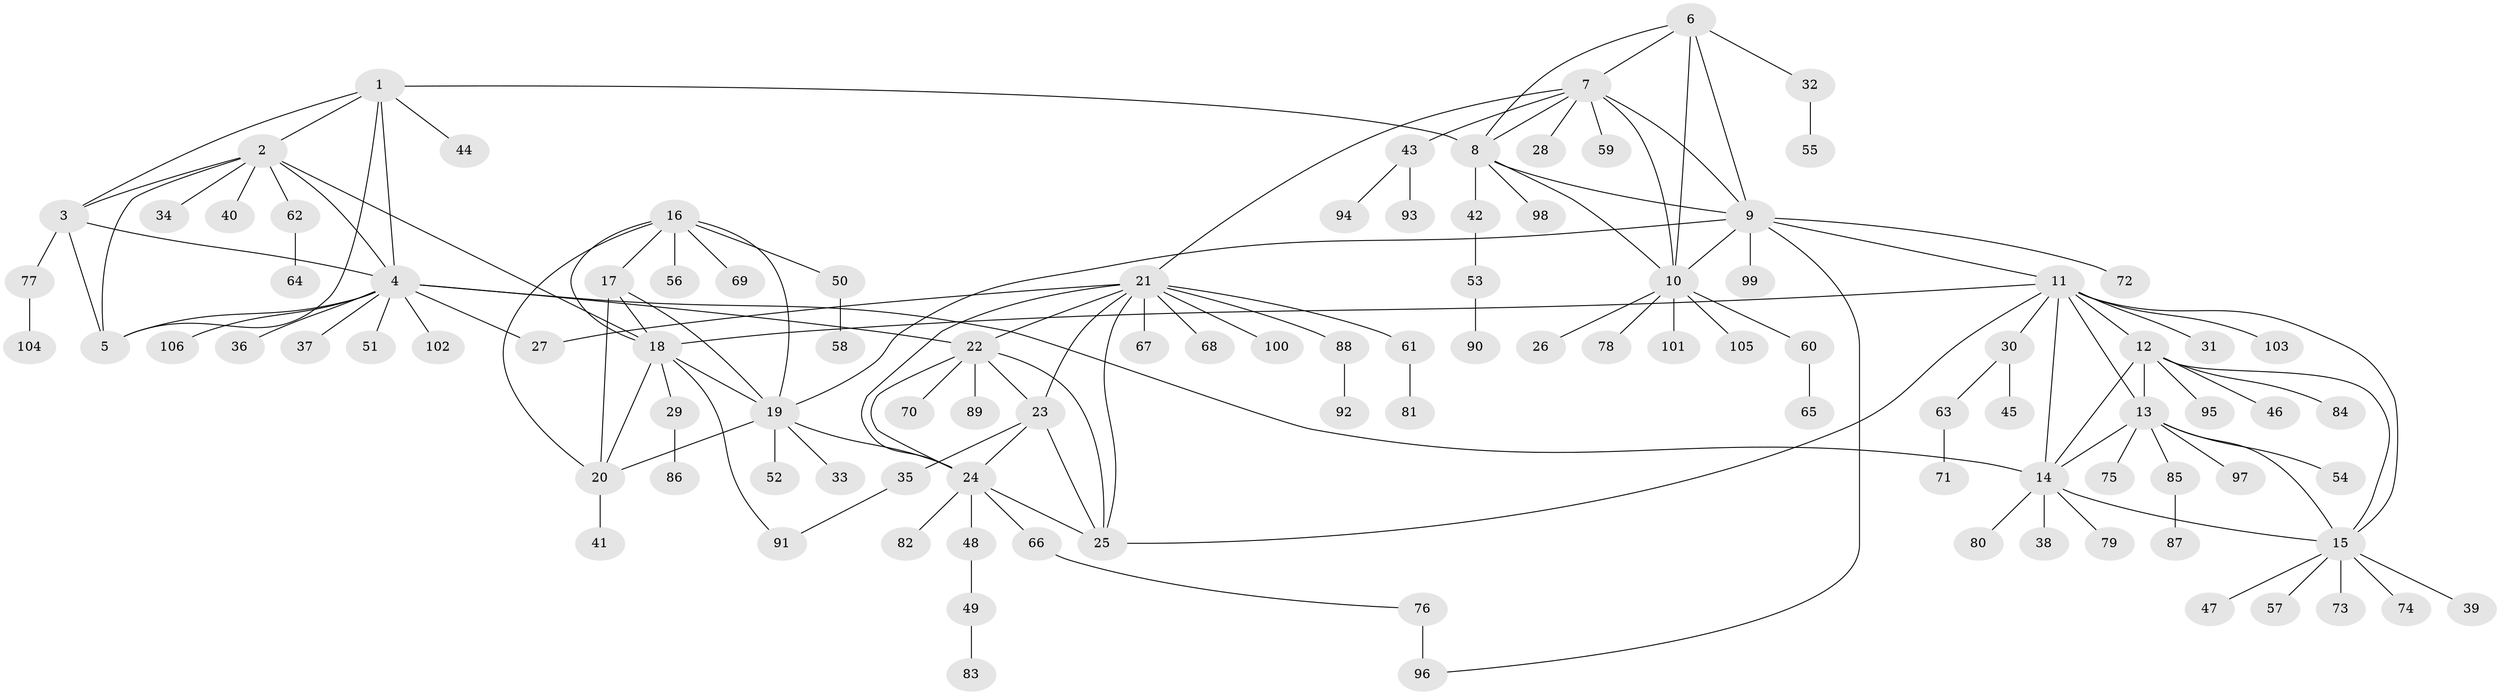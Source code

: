 // coarse degree distribution, {13: 0.024390243902439025, 7: 0.036585365853658534, 4: 0.024390243902439025, 3: 0.024390243902439025, 6: 0.06097560975609756, 11: 0.012195121951219513, 10: 0.036585365853658534, 5: 0.024390243902439025, 1: 0.6585365853658537, 2: 0.0975609756097561}
// Generated by graph-tools (version 1.1) at 2025/42/03/06/25 10:42:09]
// undirected, 106 vertices, 144 edges
graph export_dot {
graph [start="1"]
  node [color=gray90,style=filled];
  1;
  2;
  3;
  4;
  5;
  6;
  7;
  8;
  9;
  10;
  11;
  12;
  13;
  14;
  15;
  16;
  17;
  18;
  19;
  20;
  21;
  22;
  23;
  24;
  25;
  26;
  27;
  28;
  29;
  30;
  31;
  32;
  33;
  34;
  35;
  36;
  37;
  38;
  39;
  40;
  41;
  42;
  43;
  44;
  45;
  46;
  47;
  48;
  49;
  50;
  51;
  52;
  53;
  54;
  55;
  56;
  57;
  58;
  59;
  60;
  61;
  62;
  63;
  64;
  65;
  66;
  67;
  68;
  69;
  70;
  71;
  72;
  73;
  74;
  75;
  76;
  77;
  78;
  79;
  80;
  81;
  82;
  83;
  84;
  85;
  86;
  87;
  88;
  89;
  90;
  91;
  92;
  93;
  94;
  95;
  96;
  97;
  98;
  99;
  100;
  101;
  102;
  103;
  104;
  105;
  106;
  1 -- 2;
  1 -- 3;
  1 -- 4;
  1 -- 5;
  1 -- 8;
  1 -- 44;
  2 -- 3;
  2 -- 4;
  2 -- 5;
  2 -- 18;
  2 -- 34;
  2 -- 40;
  2 -- 62;
  3 -- 4;
  3 -- 5;
  3 -- 77;
  4 -- 5;
  4 -- 14;
  4 -- 22;
  4 -- 27;
  4 -- 36;
  4 -- 37;
  4 -- 51;
  4 -- 102;
  4 -- 106;
  6 -- 7;
  6 -- 8;
  6 -- 9;
  6 -- 10;
  6 -- 32;
  7 -- 8;
  7 -- 9;
  7 -- 10;
  7 -- 21;
  7 -- 28;
  7 -- 43;
  7 -- 59;
  8 -- 9;
  8 -- 10;
  8 -- 42;
  8 -- 98;
  9 -- 10;
  9 -- 11;
  9 -- 19;
  9 -- 72;
  9 -- 96;
  9 -- 99;
  10 -- 26;
  10 -- 60;
  10 -- 78;
  10 -- 101;
  10 -- 105;
  11 -- 12;
  11 -- 13;
  11 -- 14;
  11 -- 15;
  11 -- 18;
  11 -- 25;
  11 -- 30;
  11 -- 31;
  11 -- 103;
  12 -- 13;
  12 -- 14;
  12 -- 15;
  12 -- 46;
  12 -- 84;
  12 -- 95;
  13 -- 14;
  13 -- 15;
  13 -- 54;
  13 -- 75;
  13 -- 85;
  13 -- 97;
  14 -- 15;
  14 -- 38;
  14 -- 79;
  14 -- 80;
  15 -- 39;
  15 -- 47;
  15 -- 57;
  15 -- 73;
  15 -- 74;
  16 -- 17;
  16 -- 18;
  16 -- 19;
  16 -- 20;
  16 -- 50;
  16 -- 56;
  16 -- 69;
  17 -- 18;
  17 -- 19;
  17 -- 20;
  18 -- 19;
  18 -- 20;
  18 -- 29;
  18 -- 91;
  19 -- 20;
  19 -- 24;
  19 -- 33;
  19 -- 52;
  20 -- 41;
  21 -- 22;
  21 -- 23;
  21 -- 24;
  21 -- 25;
  21 -- 27;
  21 -- 61;
  21 -- 67;
  21 -- 68;
  21 -- 88;
  21 -- 100;
  22 -- 23;
  22 -- 24;
  22 -- 25;
  22 -- 70;
  22 -- 89;
  23 -- 24;
  23 -- 25;
  23 -- 35;
  24 -- 25;
  24 -- 48;
  24 -- 66;
  24 -- 82;
  29 -- 86;
  30 -- 45;
  30 -- 63;
  32 -- 55;
  35 -- 91;
  42 -- 53;
  43 -- 93;
  43 -- 94;
  48 -- 49;
  49 -- 83;
  50 -- 58;
  53 -- 90;
  60 -- 65;
  61 -- 81;
  62 -- 64;
  63 -- 71;
  66 -- 76;
  76 -- 96;
  77 -- 104;
  85 -- 87;
  88 -- 92;
}
